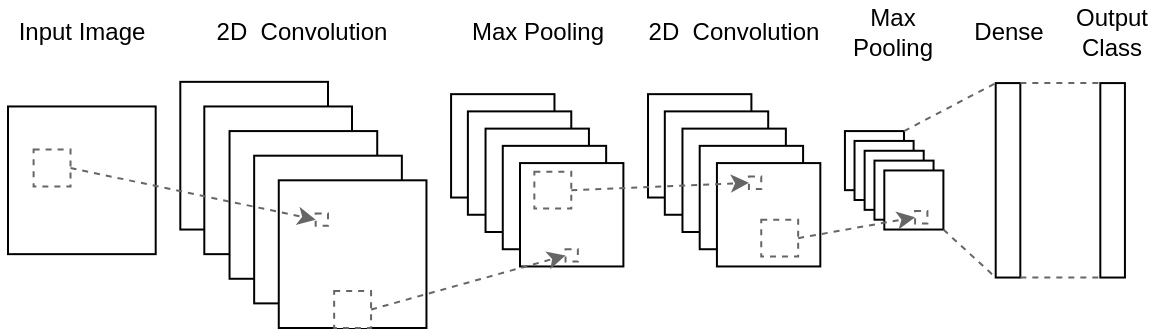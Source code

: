 <mxfile version="13.0.1" type="device"><diagram id="-NpgobBu-7OB1xrCSi0W" name="Page-1"><mxGraphModel dx="720" dy="403" grid="1" gridSize="10" guides="1" tooltips="1" connect="1" arrows="1" fold="1" page="1" pageScale="1" pageWidth="850" pageHeight="1100" math="0" shadow="0"><root><mxCell id="0"/><mxCell id="1" parent="0"/><mxCell id="OFvquamAIjOIEqnHymkN-3" value="" style="rounded=0;whiteSpace=wrap;html=1;strokeWidth=1;" vertex="1" parent="1"><mxGeometry x="440.003" y="333.077" width="51.693" height="51.692" as="geometry"/></mxCell><mxCell id="OFvquamAIjOIEqnHymkN-4" value="" style="rounded=0;whiteSpace=wrap;html=1;strokeWidth=1;" vertex="1" parent="1"><mxGeometry x="448.403" y="341.692" width="51.693" height="51.692" as="geometry"/></mxCell><mxCell id="OFvquamAIjOIEqnHymkN-5" value="" style="rounded=0;whiteSpace=wrap;html=1;strokeWidth=1;" vertex="1" parent="1"><mxGeometry x="457.234" y="350.308" width="51.693" height="51.692" as="geometry"/></mxCell><mxCell id="OFvquamAIjOIEqnHymkN-6" value="" style="rounded=0;whiteSpace=wrap;html=1;strokeWidth=1;" vertex="1" parent="1"><mxGeometry x="465.849" y="358.923" width="51.693" height="51.692" as="geometry"/></mxCell><mxCell id="OFvquamAIjOIEqnHymkN-7" value="" style="rounded=0;whiteSpace=wrap;html=1;strokeWidth=1;" vertex="1" parent="1"><mxGeometry x="474.465" y="367.538" width="51.693" height="51.692" as="geometry"/></mxCell><mxCell id="OFvquamAIjOIEqnHymkN-8" value="" style="rounded=0;whiteSpace=wrap;html=1;strokeWidth=1;" vertex="1" parent="1"><mxGeometry x="341.541" y="333.077" width="51.693" height="51.692" as="geometry"/></mxCell><mxCell id="OFvquamAIjOIEqnHymkN-9" value="" style="rounded=0;whiteSpace=wrap;html=1;strokeWidth=1;" vertex="1" parent="1"><mxGeometry x="349.941" y="341.692" width="51.693" height="51.692" as="geometry"/></mxCell><mxCell id="OFvquamAIjOIEqnHymkN-10" value="" style="rounded=0;whiteSpace=wrap;html=1;strokeWidth=1;" vertex="1" parent="1"><mxGeometry x="358.771" y="350.308" width="51.693" height="51.692" as="geometry"/></mxCell><mxCell id="OFvquamAIjOIEqnHymkN-11" value="" style="rounded=0;whiteSpace=wrap;html=1;strokeWidth=1;" vertex="1" parent="1"><mxGeometry x="367.387" y="358.923" width="51.693" height="51.692" as="geometry"/></mxCell><mxCell id="OFvquamAIjOIEqnHymkN-12" value="" style="rounded=0;whiteSpace=wrap;html=1;strokeWidth=1;" vertex="1" parent="1"><mxGeometry x="376.002" y="367.538" width="51.693" height="51.692" as="geometry"/></mxCell><mxCell id="OFvquamAIjOIEqnHymkN-13" value="" style="rounded=0;whiteSpace=wrap;html=1;strokeWidth=1;" vertex="1" parent="1"><mxGeometry x="206.155" y="326.923" width="73.847" height="73.846" as="geometry"/></mxCell><mxCell id="OFvquamAIjOIEqnHymkN-14" value="" style="rounded=0;whiteSpace=wrap;html=1;strokeWidth=1;" vertex="1" parent="1"><mxGeometry x="218.155" y="339.231" width="73.847" height="73.846" as="geometry"/></mxCell><mxCell id="OFvquamAIjOIEqnHymkN-15" value="" style="rounded=0;whiteSpace=wrap;html=1;strokeWidth=1;" vertex="1" parent="1"><mxGeometry x="230.77" y="351.538" width="73.847" height="73.846" as="geometry"/></mxCell><mxCell id="OFvquamAIjOIEqnHymkN-16" value="" style="rounded=0;whiteSpace=wrap;html=1;strokeWidth=1;" vertex="1" parent="1"><mxGeometry x="243.078" y="363.846" width="73.847" height="73.846" as="geometry"/></mxCell><mxCell id="OFvquamAIjOIEqnHymkN-17" value="" style="rounded=0;whiteSpace=wrap;html=1;strokeWidth=1;" vertex="1" parent="1"><mxGeometry x="255.386" y="376.154" width="73.847" height="73.846" as="geometry"/></mxCell><mxCell id="OFvquamAIjOIEqnHymkN-18" value="&lt;div style=&quot;font-size: 12px;&quot; align=&quot;center&quot;&gt;&lt;font style=&quot;font-size: 12px;&quot;&gt;Max Pooling&lt;/font&gt;&lt;br style=&quot;font-size: 12px;&quot;&gt;&lt;/div&gt;" style="text;html=1;strokeColor=none;fillColor=none;align=center;verticalAlign=middle;whiteSpace=wrap;rounded=0;fontSize=12;shadow=1;strokeWidth=1;" vertex="1" parent="1"><mxGeometry x="344.617" y="290" width="80.001" height="24.615" as="geometry"/></mxCell><mxCell id="OFvquamAIjOIEqnHymkN-19" value="&lt;div style=&quot;font-size: 12px;&quot;&gt;&lt;font style=&quot;font-size: 12px;&quot;&gt;2D&amp;nbsp; Convolution&lt;/font&gt;&lt;/div&gt;" style="text;html=1;strokeColor=none;fillColor=none;align=center;verticalAlign=middle;whiteSpace=wrap;rounded=0;fontSize=12;shadow=1;strokeWidth=1;" vertex="1" parent="1"><mxGeometry x="218.462" y="290" width="98.462" height="24.615" as="geometry"/></mxCell><mxCell id="OFvquamAIjOIEqnHymkN-20" value="" style="rounded=0;whiteSpace=wrap;html=1;strokeWidth=1;verticalAlign=top;horizontal=1;" vertex="1" parent="1"><mxGeometry x="120" y="339.231" width="73.847" height="73.846" as="geometry"/></mxCell><mxCell id="OFvquamAIjOIEqnHymkN-21" value="&lt;font style=&quot;font-size: 12px;&quot;&gt;Input Image&lt;/font&gt;" style="text;html=1;strokeColor=none;fillColor=none;align=center;verticalAlign=middle;whiteSpace=wrap;rounded=0;fontSize=12;shadow=1;strokeWidth=1;" vertex="1" parent="1"><mxGeometry x="120" y="290" width="73.847" height="24.615" as="geometry"/></mxCell><mxCell id="OFvquamAIjOIEqnHymkN-22" value="&lt;div style=&quot;font-size: 12px;&quot;&gt;&lt;font style=&quot;font-size: 12px;&quot;&gt;2D&amp;nbsp; Convolution&lt;br style=&quot;font-size: 12px;&quot;&gt;&lt;/font&gt;&lt;/div&gt;" style="text;html=1;strokeColor=none;fillColor=none;align=center;verticalAlign=middle;whiteSpace=wrap;rounded=0;fontSize=12;shadow=1;strokeWidth=1;" vertex="1" parent="1"><mxGeometry x="433.849" y="290" width="98.462" height="24.615" as="geometry"/></mxCell><mxCell id="OFvquamAIjOIEqnHymkN-23" value="&lt;div style=&quot;font-size: 12px;&quot; align=&quot;center&quot;&gt;&lt;font style=&quot;font-size: 12px;&quot;&gt;Max&lt;/font&gt;&lt;/div&gt;&lt;div style=&quot;font-size: 12px;&quot; align=&quot;center&quot;&gt;&lt;font style=&quot;font-size: 12px;&quot;&gt;Pooling&lt;/font&gt;&lt;br style=&quot;font-size: 12px;&quot;&gt;&lt;/div&gt;" style="text;html=1;strokeColor=none;fillColor=none;align=center;verticalAlign=middle;whiteSpace=wrap;rounded=0;fontSize=12;shadow=1;strokeWidth=1;" vertex="1" parent="1"><mxGeometry x="538.465" y="290" width="49.231" height="24.615" as="geometry"/></mxCell><mxCell id="OFvquamAIjOIEqnHymkN-25" value="" style="rounded=0;whiteSpace=wrap;html=1;strokeWidth=1;" vertex="1" parent="1"><mxGeometry x="613.851" y="327.538" width="12.308" height="97.231" as="geometry"/></mxCell><mxCell id="OFvquamAIjOIEqnHymkN-26" value="&lt;div style=&quot;font-size: 12px;&quot; align=&quot;center&quot;&gt;&lt;font style=&quot;font-size: 12px;&quot;&gt;Dense&lt;/font&gt;&lt;br style=&quot;font-size: 12px;&quot;&gt;&lt;/div&gt;" style="text;html=1;strokeColor=none;fillColor=none;align=center;verticalAlign=middle;whiteSpace=wrap;rounded=0;fontSize=12;shadow=1;strokeWidth=1;" vertex="1" parent="1"><mxGeometry x="601.543" y="290" width="36.923" height="24.615" as="geometry"/></mxCell><mxCell id="OFvquamAIjOIEqnHymkN-27" value="&lt;font style=&quot;font-size: 12px;&quot;&gt;Output&lt;font style=&quot;font-size: 12px;&quot;&gt; Class&lt;/font&gt;&lt;/font&gt;" style="text;html=1;strokeColor=none;fillColor=none;align=center;verticalAlign=middle;whiteSpace=wrap;rounded=0;fontSize=12;shadow=1;strokeWidth=1;" vertex="1" parent="1"><mxGeometry x="649.236" y="290" width="46.154" height="24.615" as="geometry"/></mxCell><mxCell id="OFvquamAIjOIEqnHymkN-28" value="" style="rounded=0;whiteSpace=wrap;html=1;strokeWidth=1;dashed=1;strokeColor=#666666;" vertex="1" parent="1"><mxGeometry x="132.8" y="360.769" width="18.462" height="18.462" as="geometry"/></mxCell><mxCell id="OFvquamAIjOIEqnHymkN-29" value="" style="endArrow=classic;html=1;strokeWidth=1;exitX=1;exitY=0.5;exitDx=0;exitDy=0;entryX=0;entryY=0.5;entryDx=0;entryDy=0;dashed=1;strokeColor=#666666;" edge="1" parent="1" source="OFvquamAIjOIEqnHymkN-28" target="OFvquamAIjOIEqnHymkN-30"><mxGeometry width="50" height="50" relative="1" as="geometry"><mxPoint x="243.078" y="419.231" as="sourcePoint"/><mxPoint x="258.463" y="403.846" as="targetPoint"/></mxGeometry></mxCell><mxCell id="OFvquamAIjOIEqnHymkN-30" value="" style="rounded=0;whiteSpace=wrap;html=1;strokeWidth=1;dashed=1;strokeColor=#666666;" vertex="1" parent="1"><mxGeometry x="273.847" y="392.766" width="6.154" height="6.154" as="geometry"/></mxCell><mxCell id="OFvquamAIjOIEqnHymkN-31" value="" style="rounded=0;whiteSpace=wrap;html=1;strokeWidth=1;dashed=1;strokeColor=#666666;" vertex="1" parent="1"><mxGeometry x="283.077" y="431.535" width="18.462" height="18.462" as="geometry"/></mxCell><mxCell id="OFvquamAIjOIEqnHymkN-32" value="" style="rounded=0;whiteSpace=wrap;html=1;strokeWidth=1;dashed=1;strokeColor=#666666;" vertex="1" parent="1"><mxGeometry x="398.77" y="410.615" width="6.154" height="6.154" as="geometry"/></mxCell><mxCell id="OFvquamAIjOIEqnHymkN-33" value="" style="rounded=0;whiteSpace=wrap;html=1;strokeWidth=1;dashed=1;strokeColor=#666666;" vertex="1" parent="1"><mxGeometry x="383.174" y="371.848" width="18.462" height="18.462" as="geometry"/></mxCell><mxCell id="OFvquamAIjOIEqnHymkN-34" value="" style="rounded=0;whiteSpace=wrap;html=1;strokeWidth=1;dashed=1;strokeColor=#666666;" vertex="1" parent="1"><mxGeometry x="490.465" y="374.308" width="6.154" height="6.154" as="geometry"/></mxCell><mxCell id="OFvquamAIjOIEqnHymkN-35" value="" style="endArrow=classic;html=1;strokeWidth=1;exitX=1;exitY=0.5;exitDx=0;exitDy=0;entryX=0;entryY=0.5;entryDx=0;entryDy=0;dashed=1;strokeColor=#666666;" edge="1" parent="1" source="OFvquamAIjOIEqnHymkN-33" target="OFvquamAIjOIEqnHymkN-34"><mxGeometry width="50" height="50" relative="1" as="geometry"><mxPoint x="470.465" y="396.154" as="sourcePoint"/><mxPoint x="485.85" y="380.769" as="targetPoint"/></mxGeometry></mxCell><mxCell id="OFvquamAIjOIEqnHymkN-36" value="" style="rounded=0;whiteSpace=wrap;html=1;strokeWidth=1;" vertex="1" parent="1"><mxGeometry x="538.465" y="351.538" width="29.539" height="29.538" as="geometry"/></mxCell><mxCell id="OFvquamAIjOIEqnHymkN-37" value="" style="rounded=0;whiteSpace=wrap;html=1;strokeWidth=1;" vertex="1" parent="1"><mxGeometry x="543.265" y="356.462" width="29.539" height="29.538" as="geometry"/></mxCell><mxCell id="OFvquamAIjOIEqnHymkN-38" value="" style="rounded=0;whiteSpace=wrap;html=1;strokeWidth=1;" vertex="1" parent="1"><mxGeometry x="548.312" y="361.385" width="29.539" height="29.538" as="geometry"/></mxCell><mxCell id="OFvquamAIjOIEqnHymkN-39" value="" style="rounded=0;whiteSpace=wrap;html=1;strokeWidth=1;" vertex="1" parent="1"><mxGeometry x="553.235" y="366.308" width="29.539" height="29.538" as="geometry"/></mxCell><mxCell id="OFvquamAIjOIEqnHymkN-40" value="" style="rounded=0;whiteSpace=wrap;html=1;strokeWidth=1;" vertex="1" parent="1"><mxGeometry x="558.158" y="371.231" width="29.539" height="29.538" as="geometry"/></mxCell><mxCell id="OFvquamAIjOIEqnHymkN-41" value="" style="endArrow=none;dashed=1;html=1;strokeColor=#666666;strokeWidth=1;fontSize=36;entryX=0;entryY=0;entryDx=0;entryDy=0;" edge="1" parent="1" target="OFvquamAIjOIEqnHymkN-25"><mxGeometry width="50" height="50" relative="1" as="geometry"><mxPoint x="568.004" y="351.538" as="sourcePoint"/><mxPoint x="583.389" y="336.154" as="targetPoint"/></mxGeometry></mxCell><mxCell id="OFvquamAIjOIEqnHymkN-42" value="" style="endArrow=none;dashed=1;html=1;strokeColor=#666666;strokeWidth=1;fontSize=36;entryX=0;entryY=1;entryDx=0;entryDy=0;exitX=1;exitY=1;exitDx=0;exitDy=0;" edge="1" parent="1" source="OFvquamAIjOIEqnHymkN-40" target="OFvquamAIjOIEqnHymkN-25"><mxGeometry width="50" height="50" relative="1" as="geometry"><mxPoint x="479.388" y="372.462" as="sourcePoint"/><mxPoint x="494.773" y="357.077" as="targetPoint"/></mxGeometry></mxCell><mxCell id="OFvquamAIjOIEqnHymkN-44" value="" style="endArrow=classic;html=1;strokeWidth=1;exitX=1;exitY=0.5;exitDx=0;exitDy=0;entryX=0;entryY=0.5;entryDx=0;entryDy=0;dashed=1;strokeColor=#666666;" edge="1" parent="1" source="OFvquamAIjOIEqnHymkN-31" target="OFvquamAIjOIEqnHymkN-32"><mxGeometry width="50" height="50" relative="1" as="geometry"><mxPoint x="384.618" y="443.846" as="sourcePoint"/><mxPoint x="400.003" y="428.462" as="targetPoint"/></mxGeometry></mxCell><mxCell id="OFvquamAIjOIEqnHymkN-46" value="" style="rounded=0;whiteSpace=wrap;html=1;strokeWidth=1;dashed=1;strokeColor=#666666;" vertex="1" parent="1"><mxGeometry x="496.62" y="395.846" width="18.462" height="18.462" as="geometry"/></mxCell><mxCell id="OFvquamAIjOIEqnHymkN-47" value="" style="rounded=0;whiteSpace=wrap;html=1;strokeWidth=1;dashed=1;strokeColor=#666666;" vertex="1" parent="1"><mxGeometry x="573.543" y="391.538" width="6.154" height="6.154" as="geometry"/></mxCell><mxCell id="OFvquamAIjOIEqnHymkN-48" value="" style="endArrow=classic;html=1;strokeWidth=1;exitX=1;exitY=0.5;exitDx=0;exitDy=0;entryX=0;entryY=0.5;entryDx=0;entryDy=0;dashed=1;strokeColor=#666666;" edge="1" parent="1" source="OFvquamAIjOIEqnHymkN-46" target="OFvquamAIjOIEqnHymkN-47"><mxGeometry width="50" height="50" relative="1" as="geometry"><mxPoint x="587.697" y="417.692" as="sourcePoint"/><mxPoint x="603.081" y="402.308" as="targetPoint"/></mxGeometry></mxCell><mxCell id="OFvquamAIjOIEqnHymkN-53" value="" style="rounded=0;whiteSpace=wrap;html=1;strokeWidth=1;" vertex="1" parent="1"><mxGeometry x="666.161" y="327.538" width="12.308" height="97.231" as="geometry"/></mxCell><mxCell id="OFvquamAIjOIEqnHymkN-54" value="" style="endArrow=none;dashed=1;html=1;strokeColor=#666666;strokeWidth=1;fontSize=36;entryX=0;entryY=1;entryDx=0;entryDy=0;exitX=1;exitY=1;exitDx=0;exitDy=0;" edge="1" parent="1" source="OFvquamAIjOIEqnHymkN-25" target="OFvquamAIjOIEqnHymkN-53"><mxGeometry width="50" height="50" relative="1" as="geometry"><mxPoint x="597.697" y="410.769" as="sourcePoint"/><mxPoint x="623.851" y="434.769" as="targetPoint"/></mxGeometry></mxCell><mxCell id="OFvquamAIjOIEqnHymkN-55" value="" style="endArrow=none;dashed=1;html=1;strokeColor=#666666;strokeWidth=1;fontSize=36;entryX=0;entryY=1;entryDx=0;entryDy=0;exitX=1;exitY=1;exitDx=0;exitDy=0;" edge="1" parent="1"><mxGeometry width="50" height="50" relative="1" as="geometry"><mxPoint x="626.159" y="327.539" as="sourcePoint"/><mxPoint x="666.161" y="327.539" as="targetPoint"/></mxGeometry></mxCell></root></mxGraphModel></diagram></mxfile>